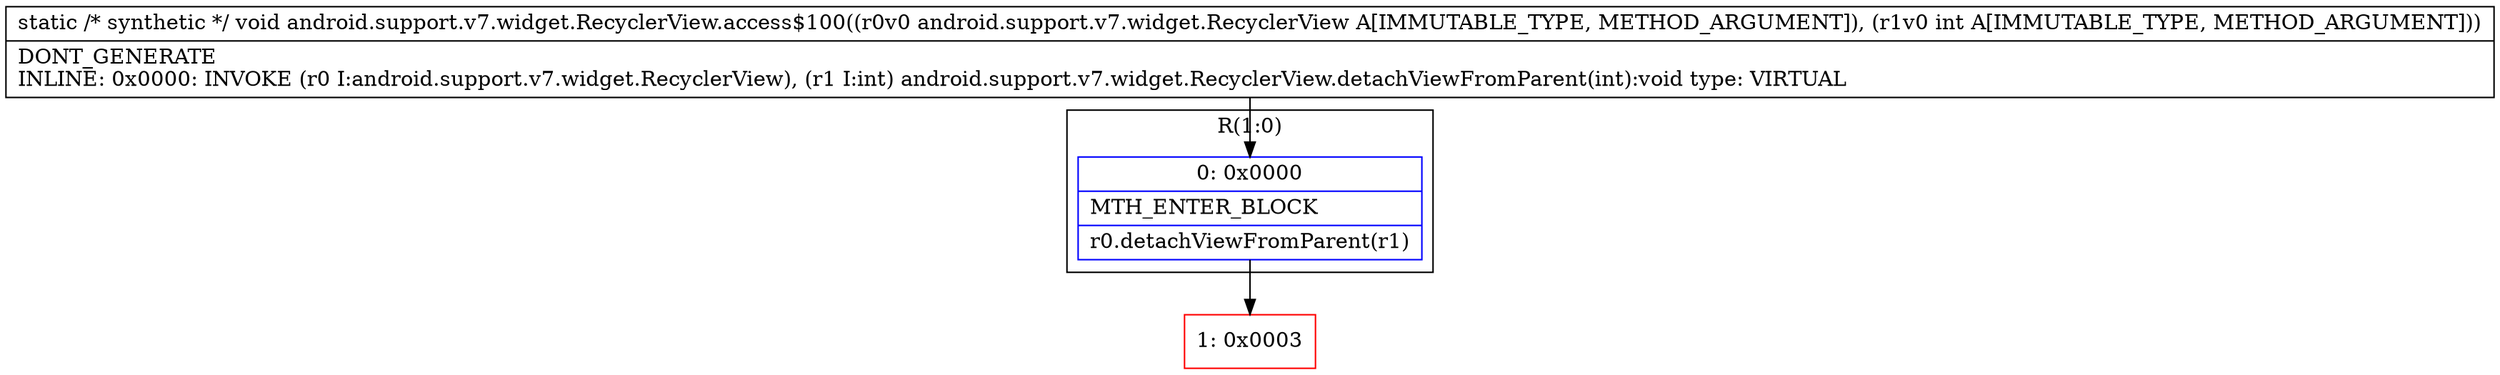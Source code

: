 digraph "CFG forandroid.support.v7.widget.RecyclerView.access$100(Landroid\/support\/v7\/widget\/RecyclerView;I)V" {
subgraph cluster_Region_30240252 {
label = "R(1:0)";
node [shape=record,color=blue];
Node_0 [shape=record,label="{0\:\ 0x0000|MTH_ENTER_BLOCK\l|r0.detachViewFromParent(r1)\l}"];
}
Node_1 [shape=record,color=red,label="{1\:\ 0x0003}"];
MethodNode[shape=record,label="{static \/* synthetic *\/ void android.support.v7.widget.RecyclerView.access$100((r0v0 android.support.v7.widget.RecyclerView A[IMMUTABLE_TYPE, METHOD_ARGUMENT]), (r1v0 int A[IMMUTABLE_TYPE, METHOD_ARGUMENT]))  | DONT_GENERATE\lINLINE: 0x0000: INVOKE  (r0 I:android.support.v7.widget.RecyclerView), (r1 I:int) android.support.v7.widget.RecyclerView.detachViewFromParent(int):void type: VIRTUAL\l}"];
MethodNode -> Node_0;
Node_0 -> Node_1;
}

